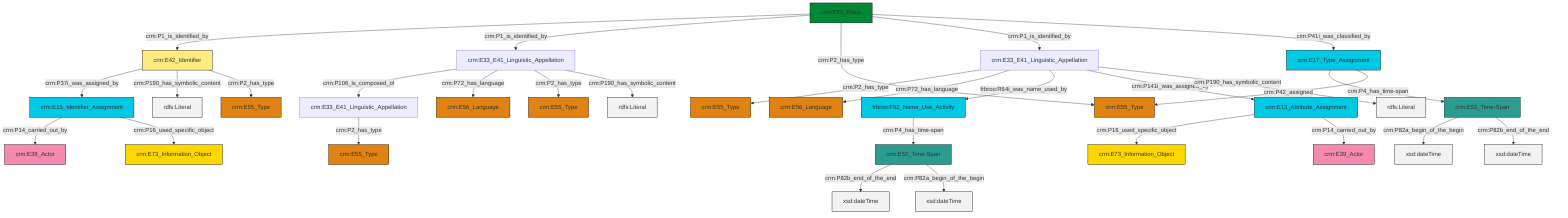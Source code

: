 graph TD
classDef Literal fill:#f2f2f2,stroke:#000000;
classDef CRM_Entity fill:#FFFFFF,stroke:#000000;
classDef Temporal_Entity fill:#00C9E6, stroke:#000000;
classDef Type fill:#E18312, stroke:#000000;
classDef Time-Span fill:#2C9C91, stroke:#000000;
classDef Appellation fill:#FFEB7F, stroke:#000000;
classDef Place fill:#008836, stroke:#000000;
classDef Persistent_Item fill:#B266B2, stroke:#000000;
classDef Conceptual_Object fill:#FFD700, stroke:#000000;
classDef Physical_Thing fill:#D2B48C, stroke:#000000;
classDef Actor fill:#f58aad, stroke:#000000;
classDef PC_Classes fill:#4ce600, stroke:#000000;
classDef Multi fill:#cccccc,stroke:#000000;

0["frbroo:F52_Name_Use_Activity"]:::Temporal_Entity -->|crm:P4_has_time-span| 1["crm:E52_Time-Span"]:::Time-Span
2["crm:E13_Attribute_Assignment"]:::Temporal_Entity -->|crm:P16_used_specific_object| 3["crm:E73_Information_Object"]:::Conceptual_Object
4["crm:E33_E41_Linguistic_Appellation"]:::Default -->|crm:P2_has_type| 5["crm:E55_Type"]:::Type
6["crm:E15_Identifier_Assignment"]:::Temporal_Entity -->|crm:P14_carried_out_by| 7["crm:E39_Actor"]:::Actor
12["crm:E53_Place"]:::Place -->|crm:P1_is_identified_by| 13["crm:E42_Identifier"]:::Appellation
4["crm:E33_E41_Linguistic_Appellation"]:::Default -->|crm:P72_has_language| 8["crm:E56_Language"]:::Type
17["crm:E52_Time-Span"]:::Time-Span -->|crm:P82a_begin_of_the_begin| 18[xsd:dateTime]:::Literal
4["crm:E33_E41_Linguistic_Appellation"]:::Default -->|frbroo:R64i_was_name_used_by| 0["frbroo:F52_Name_Use_Activity"]:::Temporal_Entity
21["crm:E33_E41_Linguistic_Appellation"]:::Default -->|crm:P106_is_composed_of| 19["crm:E33_E41_Linguistic_Appellation"]:::Default
22["crm:E17_Type_Assignment"]:::Temporal_Entity -->|crm:P4_has_time-span| 17["crm:E52_Time-Span"]:::Time-Span
12["crm:E53_Place"]:::Place -->|crm:P1_is_identified_by| 21["crm:E33_E41_Linguistic_Appellation"]:::Default
12["crm:E53_Place"]:::Place -->|crm:P2_has_type| 24["crm:E55_Type"]:::Type
4["crm:E33_E41_Linguistic_Appellation"]:::Default -->|crm:P141i_was_assigned_by| 2["crm:E13_Attribute_Assignment"]:::Temporal_Entity
12["crm:E53_Place"]:::Place -->|crm:P1_is_identified_by| 4["crm:E33_E41_Linguistic_Appellation"]:::Default
1["crm:E52_Time-Span"]:::Time-Span -->|crm:P82b_end_of_the_end| 25[xsd:dateTime]:::Literal
13["crm:E42_Identifier"]:::Appellation -->|crm:P37i_was_assigned_by| 6["crm:E15_Identifier_Assignment"]:::Temporal_Entity
4["crm:E33_E41_Linguistic_Appellation"]:::Default -->|crm:P190_has_symbolic_content| 31[rdfs:Literal]:::Literal
6["crm:E15_Identifier_Assignment"]:::Temporal_Entity -->|crm:P16_used_specific_object| 29["crm:E73_Information_Object"]:::Conceptual_Object
21["crm:E33_E41_Linguistic_Appellation"]:::Default -->|crm:P72_has_language| 32["crm:E56_Language"]:::Type
22["crm:E17_Type_Assignment"]:::Temporal_Entity -->|crm:P42_assigned| 24["crm:E55_Type"]:::Type
13["crm:E42_Identifier"]:::Appellation -->|crm:P190_has_symbolic_content| 35[rdfs:Literal]:::Literal
19["crm:E33_E41_Linguistic_Appellation"]:::Default -->|crm:P2_has_type| 37["crm:E55_Type"]:::Type
13["crm:E42_Identifier"]:::Appellation -->|crm:P2_has_type| 14["crm:E55_Type"]:::Type
21["crm:E33_E41_Linguistic_Appellation"]:::Default -->|crm:P2_has_type| 39["crm:E55_Type"]:::Type
12["crm:E53_Place"]:::Place -->|crm:P41i_was_classified_by| 22["crm:E17_Type_Assignment"]:::Temporal_Entity
2["crm:E13_Attribute_Assignment"]:::Temporal_Entity -->|crm:P14_carried_out_by| 33["crm:E39_Actor"]:::Actor
17["crm:E52_Time-Span"]:::Time-Span -->|crm:P82b_end_of_the_end| 46[xsd:dateTime]:::Literal
1["crm:E52_Time-Span"]:::Time-Span -->|crm:P82a_begin_of_the_begin| 47[xsd:dateTime]:::Literal
21["crm:E33_E41_Linguistic_Appellation"]:::Default -->|crm:P190_has_symbolic_content| 51[rdfs:Literal]:::Literal